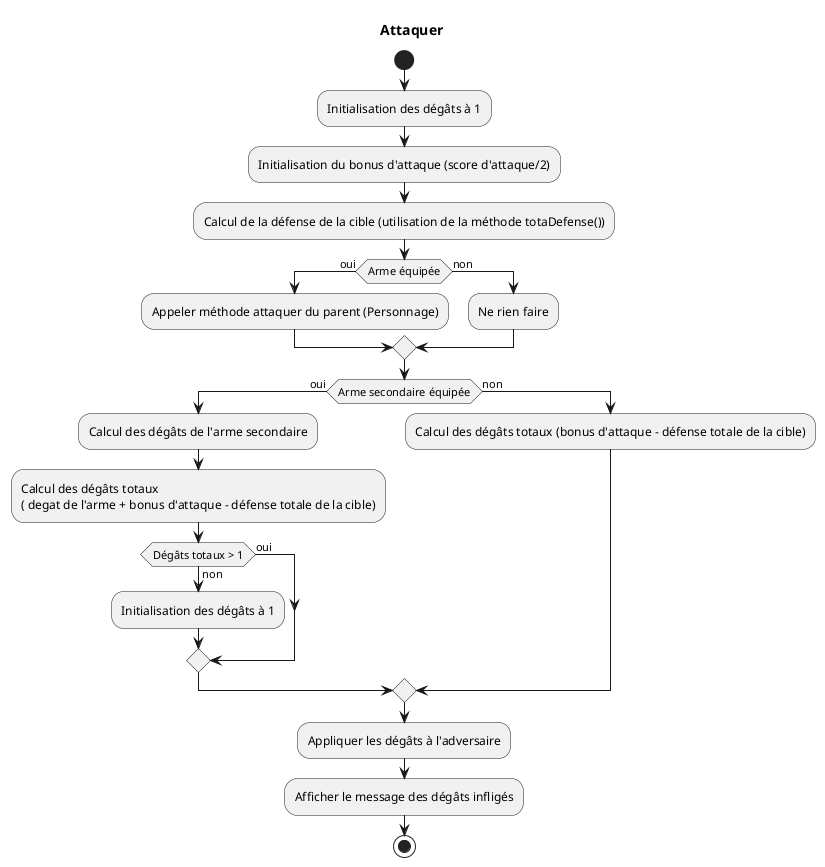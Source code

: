@startuml

!define ClassBackgroundColor #White
!define MethodBackgroundColor ClassBackgroundColor
!define ClassBorderColor #000000
!define ClassFontColor #000000
!define ClassFontSize 14
!define MethodFontColor ClassFontColor
!define MethodFontSize 12
!define ArrowColor #707070

skinparam class {
    BackgroundColor ClassBackgroundColor
    BorderColor ClassBorderColor
    FontColor ClassFontColor
    FontSize ClassFontSize
}

skinparam method {
    BackgroundColor MethodBackgroundColor
    BorderColor ClassBorderColor
    FontColor MethodFontColor
    FontSize MethodFontSize
}

title Attaquer

start

:Initialisation des dégâts à 1;
:Initialisation du bonus d'attaque (score d'attaque/2);
:Calcul de la défense de la cible (utilisation de la méthode totaDefense());
if (Arme équipée) then (oui)
    :Appeler méthode attaquer du parent (Personnage);
else (non)
    :Ne rien faire;
endif

if (Arme secondaire équipée) then (oui)
    :Calcul des dégâts de l'arme secondaire;
    :Calcul des dégâts totaux
    ( degat de l'arme + bonus d'attaque - défense totale de la cible);
    if (Dégâts totaux > 1) then (oui)

    else (non)
        :Initialisation des dégâts à 1;
    endif
else (non)
    :Calcul des dégâts totaux (bonus d'attaque - défense totale de la cible);
endif

:Appliquer les dégâts à l'adversaire;
:Afficher le message des dégâts infligés;

stop

@enduml